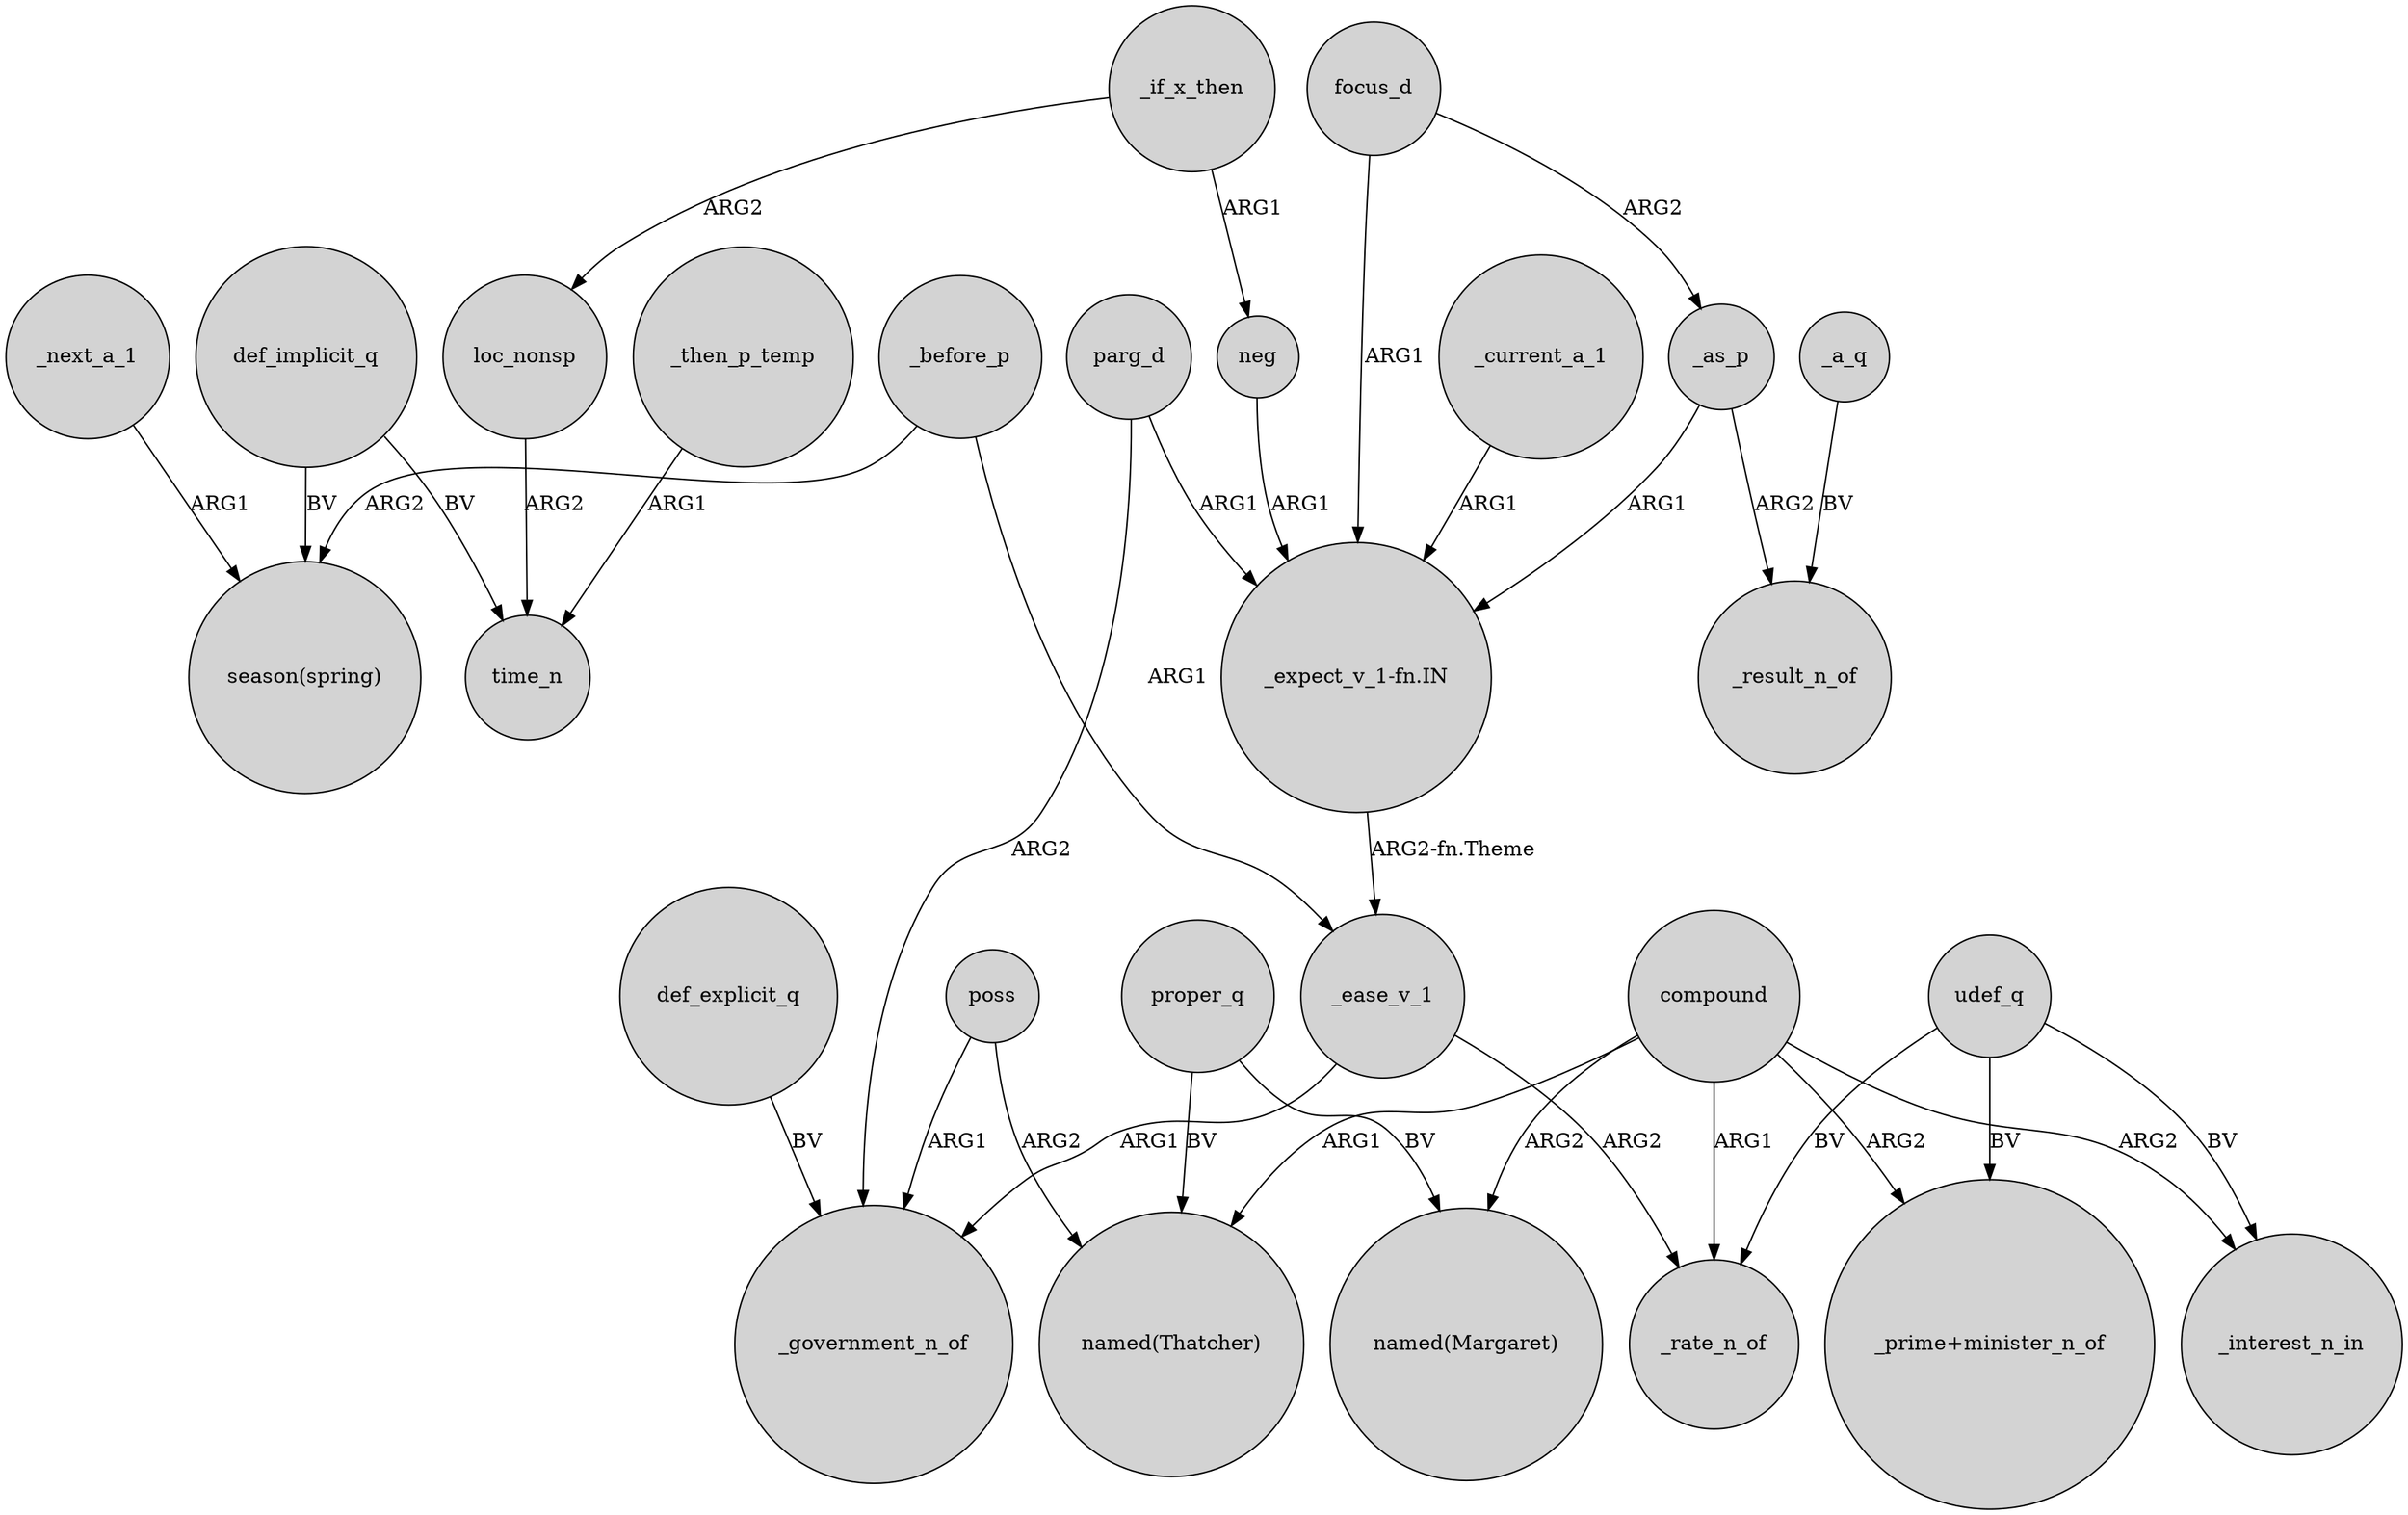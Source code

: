 digraph {
	node [shape=circle style=filled]
	_before_p -> "season(spring)" [label=ARG2]
	compound -> "named(Margaret)" [label=ARG2]
	_if_x_then -> neg [label=ARG1]
	compound -> "_prime+minister_n_of" [label=ARG2]
	def_implicit_q -> time_n [label=BV]
	compound -> _rate_n_of [label=ARG1]
	focus_d -> _as_p [label=ARG2]
	_a_q -> _result_n_of [label=BV]
	udef_q -> _rate_n_of [label=BV]
	poss -> _government_n_of [label=ARG1]
	udef_q -> _interest_n_in [label=BV]
	compound -> _interest_n_in [label=ARG2]
	loc_nonsp -> time_n [label=ARG2]
	_then_p_temp -> time_n [label=ARG1]
	def_explicit_q -> _government_n_of [label=BV]
	compound -> "named(Thatcher)" [label=ARG1]
	focus_d -> "_expect_v_1-fn.IN" [label=ARG1]
	proper_q -> "named(Margaret)" [label=BV]
	_as_p -> _result_n_of [label=ARG2]
	udef_q -> "_prime+minister_n_of" [label=BV]
	parg_d -> _government_n_of [label=ARG2]
	_before_p -> _ease_v_1 [label=ARG1]
	"_expect_v_1-fn.IN" -> _ease_v_1 [label="ARG2-fn.Theme"]
	parg_d -> "_expect_v_1-fn.IN" [label=ARG1]
	def_implicit_q -> "season(spring)" [label=BV]
	_ease_v_1 -> _rate_n_of [label=ARG2]
	_as_p -> "_expect_v_1-fn.IN" [label=ARG1]
	_next_a_1 -> "season(spring)" [label=ARG1]
	_ease_v_1 -> _government_n_of [label=ARG1]
	poss -> "named(Thatcher)" [label=ARG2]
	neg -> "_expect_v_1-fn.IN" [label=ARG1]
	proper_q -> "named(Thatcher)" [label=BV]
	_if_x_then -> loc_nonsp [label=ARG2]
	_current_a_1 -> "_expect_v_1-fn.IN" [label=ARG1]
}
